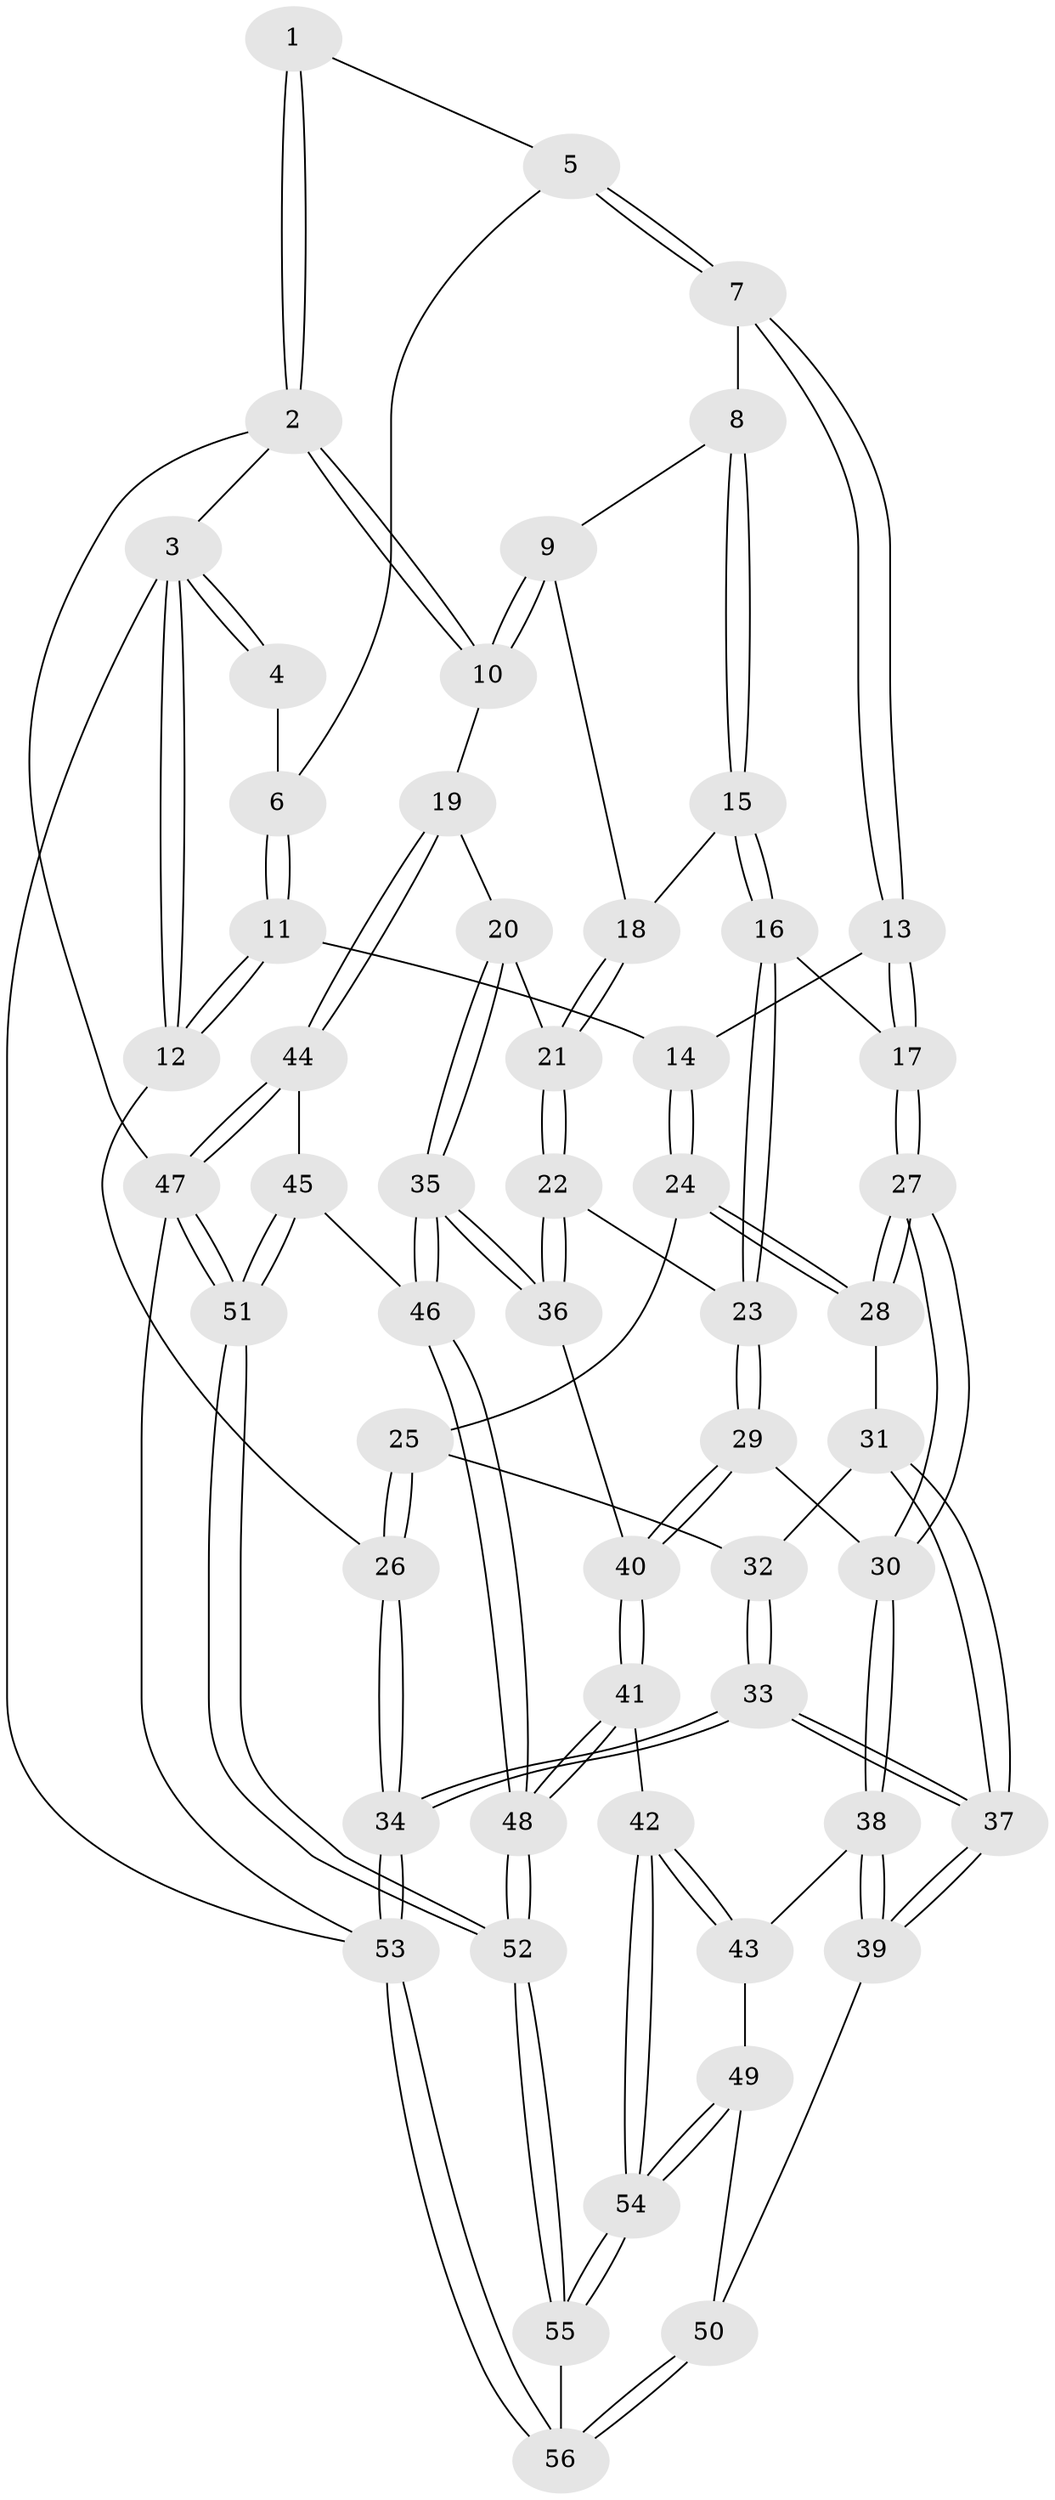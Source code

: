// coarse degree distribution, {4: 0.45454545454545453, 3: 0.13636363636363635, 5: 0.2727272727272727, 8: 0.045454545454545456, 7: 0.045454545454545456, 6: 0.045454545454545456}
// Generated by graph-tools (version 1.1) at 2025/05/03/04/25 22:05:13]
// undirected, 56 vertices, 137 edges
graph export_dot {
graph [start="1"]
  node [color=gray90,style=filled];
  1 [pos="+0.5377258654697048+0"];
  2 [pos="+1+0"];
  3 [pos="+0+0"];
  4 [pos="+0.09357941396468318+0"];
  5 [pos="+0.5452360043823178+0.08332538204043549"];
  6 [pos="+0.19647574540151166+0.15478102176545497"];
  7 [pos="+0.5615780885623489+0.1328793016086808"];
  8 [pos="+0.6089454130154226+0.16410975886468612"];
  9 [pos="+1+0.12446050143990184"];
  10 [pos="+1+0"];
  11 [pos="+0.18245020646270635+0.3067466550895512"];
  12 [pos="+0+0.258790586957487"];
  13 [pos="+0.39782261422336906+0.3349430773196669"];
  14 [pos="+0.18859668693895248+0.3153195118356981"];
  15 [pos="+0.699210489565097+0.37662900278896577"];
  16 [pos="+0.6210159131212998+0.49498689552111413"];
  17 [pos="+0.467292631572175+0.44319356863870174"];
  18 [pos="+0.8256103978454041+0.36534030696514447"];
  19 [pos="+1+0.5878213136791445"];
  20 [pos="+0.9707390622849364+0.5427570549399243"];
  21 [pos="+0.9166886542736994+0.515859287453214"];
  22 [pos="+0.6627439288487118+0.6128323694721908"];
  23 [pos="+0.654291004479706+0.6075503504312304"];
  24 [pos="+0.18641064211756583+0.3304695698697063"];
  25 [pos="+0.08437508698051219+0.5363897900084855"];
  26 [pos="+0+0.6779459774121875"];
  27 [pos="+0.35039186926213867+0.6109052012362531"];
  28 [pos="+0.3180222001011491+0.6030189867255528"];
  29 [pos="+0.5469790474648624+0.6788499675591307"];
  30 [pos="+0.4216044452316033+0.7175124400348621"];
  31 [pos="+0.24653678220756484+0.6279528211492841"];
  32 [pos="+0.19176798750009308+0.6147381789560228"];
  33 [pos="+0+0.9293576783787505"];
  34 [pos="+0+1"];
  35 [pos="+0.7556451503791588+0.7448803965117026"];
  36 [pos="+0.7535860320043388+0.7428432897703406"];
  37 [pos="+0.19065529344323018+0.8459884396958205"];
  38 [pos="+0.4057806596846043+0.7695473034580288"];
  39 [pos="+0.2658563972852574+0.841520682027466"];
  40 [pos="+0.5840477255731084+0.8221164056701739"];
  41 [pos="+0.5585789528833+0.8921972103784455"];
  42 [pos="+0.5543205310319722+0.8917342793270479"];
  43 [pos="+0.444817157815901+0.8308975981382204"];
  44 [pos="+1+0.8668531337582676"];
  45 [pos="+0.7978511903432137+0.8085810776259564"];
  46 [pos="+0.7946755755334269+0.8067355478012526"];
  47 [pos="+1+1"];
  48 [pos="+0.6171282559760851+0.9341205341199456"];
  49 [pos="+0.41883257658065653+0.9265492234629349"];
  50 [pos="+0.33811735683150573+0.9435332340461791"];
  51 [pos="+0.743331096960891+1"];
  52 [pos="+0.6624257808362499+1"];
  53 [pos="+0+1"];
  54 [pos="+0.45002471684615925+1"];
  55 [pos="+0.4192964928988706+1"];
  56 [pos="+0.33921765418639965+1"];
  1 -- 2;
  1 -- 2;
  1 -- 5;
  2 -- 3;
  2 -- 10;
  2 -- 10;
  2 -- 47;
  3 -- 4;
  3 -- 4;
  3 -- 12;
  3 -- 12;
  3 -- 53;
  4 -- 6;
  5 -- 6;
  5 -- 7;
  5 -- 7;
  6 -- 11;
  6 -- 11;
  7 -- 8;
  7 -- 13;
  7 -- 13;
  8 -- 9;
  8 -- 15;
  8 -- 15;
  9 -- 10;
  9 -- 10;
  9 -- 18;
  10 -- 19;
  11 -- 12;
  11 -- 12;
  11 -- 14;
  12 -- 26;
  13 -- 14;
  13 -- 17;
  13 -- 17;
  14 -- 24;
  14 -- 24;
  15 -- 16;
  15 -- 16;
  15 -- 18;
  16 -- 17;
  16 -- 23;
  16 -- 23;
  17 -- 27;
  17 -- 27;
  18 -- 21;
  18 -- 21;
  19 -- 20;
  19 -- 44;
  19 -- 44;
  20 -- 21;
  20 -- 35;
  20 -- 35;
  21 -- 22;
  21 -- 22;
  22 -- 23;
  22 -- 36;
  22 -- 36;
  23 -- 29;
  23 -- 29;
  24 -- 25;
  24 -- 28;
  24 -- 28;
  25 -- 26;
  25 -- 26;
  25 -- 32;
  26 -- 34;
  26 -- 34;
  27 -- 28;
  27 -- 28;
  27 -- 30;
  27 -- 30;
  28 -- 31;
  29 -- 30;
  29 -- 40;
  29 -- 40;
  30 -- 38;
  30 -- 38;
  31 -- 32;
  31 -- 37;
  31 -- 37;
  32 -- 33;
  32 -- 33;
  33 -- 34;
  33 -- 34;
  33 -- 37;
  33 -- 37;
  34 -- 53;
  34 -- 53;
  35 -- 36;
  35 -- 36;
  35 -- 46;
  35 -- 46;
  36 -- 40;
  37 -- 39;
  37 -- 39;
  38 -- 39;
  38 -- 39;
  38 -- 43;
  39 -- 50;
  40 -- 41;
  40 -- 41;
  41 -- 42;
  41 -- 48;
  41 -- 48;
  42 -- 43;
  42 -- 43;
  42 -- 54;
  42 -- 54;
  43 -- 49;
  44 -- 45;
  44 -- 47;
  44 -- 47;
  45 -- 46;
  45 -- 51;
  45 -- 51;
  46 -- 48;
  46 -- 48;
  47 -- 51;
  47 -- 51;
  47 -- 53;
  48 -- 52;
  48 -- 52;
  49 -- 50;
  49 -- 54;
  49 -- 54;
  50 -- 56;
  50 -- 56;
  51 -- 52;
  51 -- 52;
  52 -- 55;
  52 -- 55;
  53 -- 56;
  53 -- 56;
  54 -- 55;
  54 -- 55;
  55 -- 56;
}
